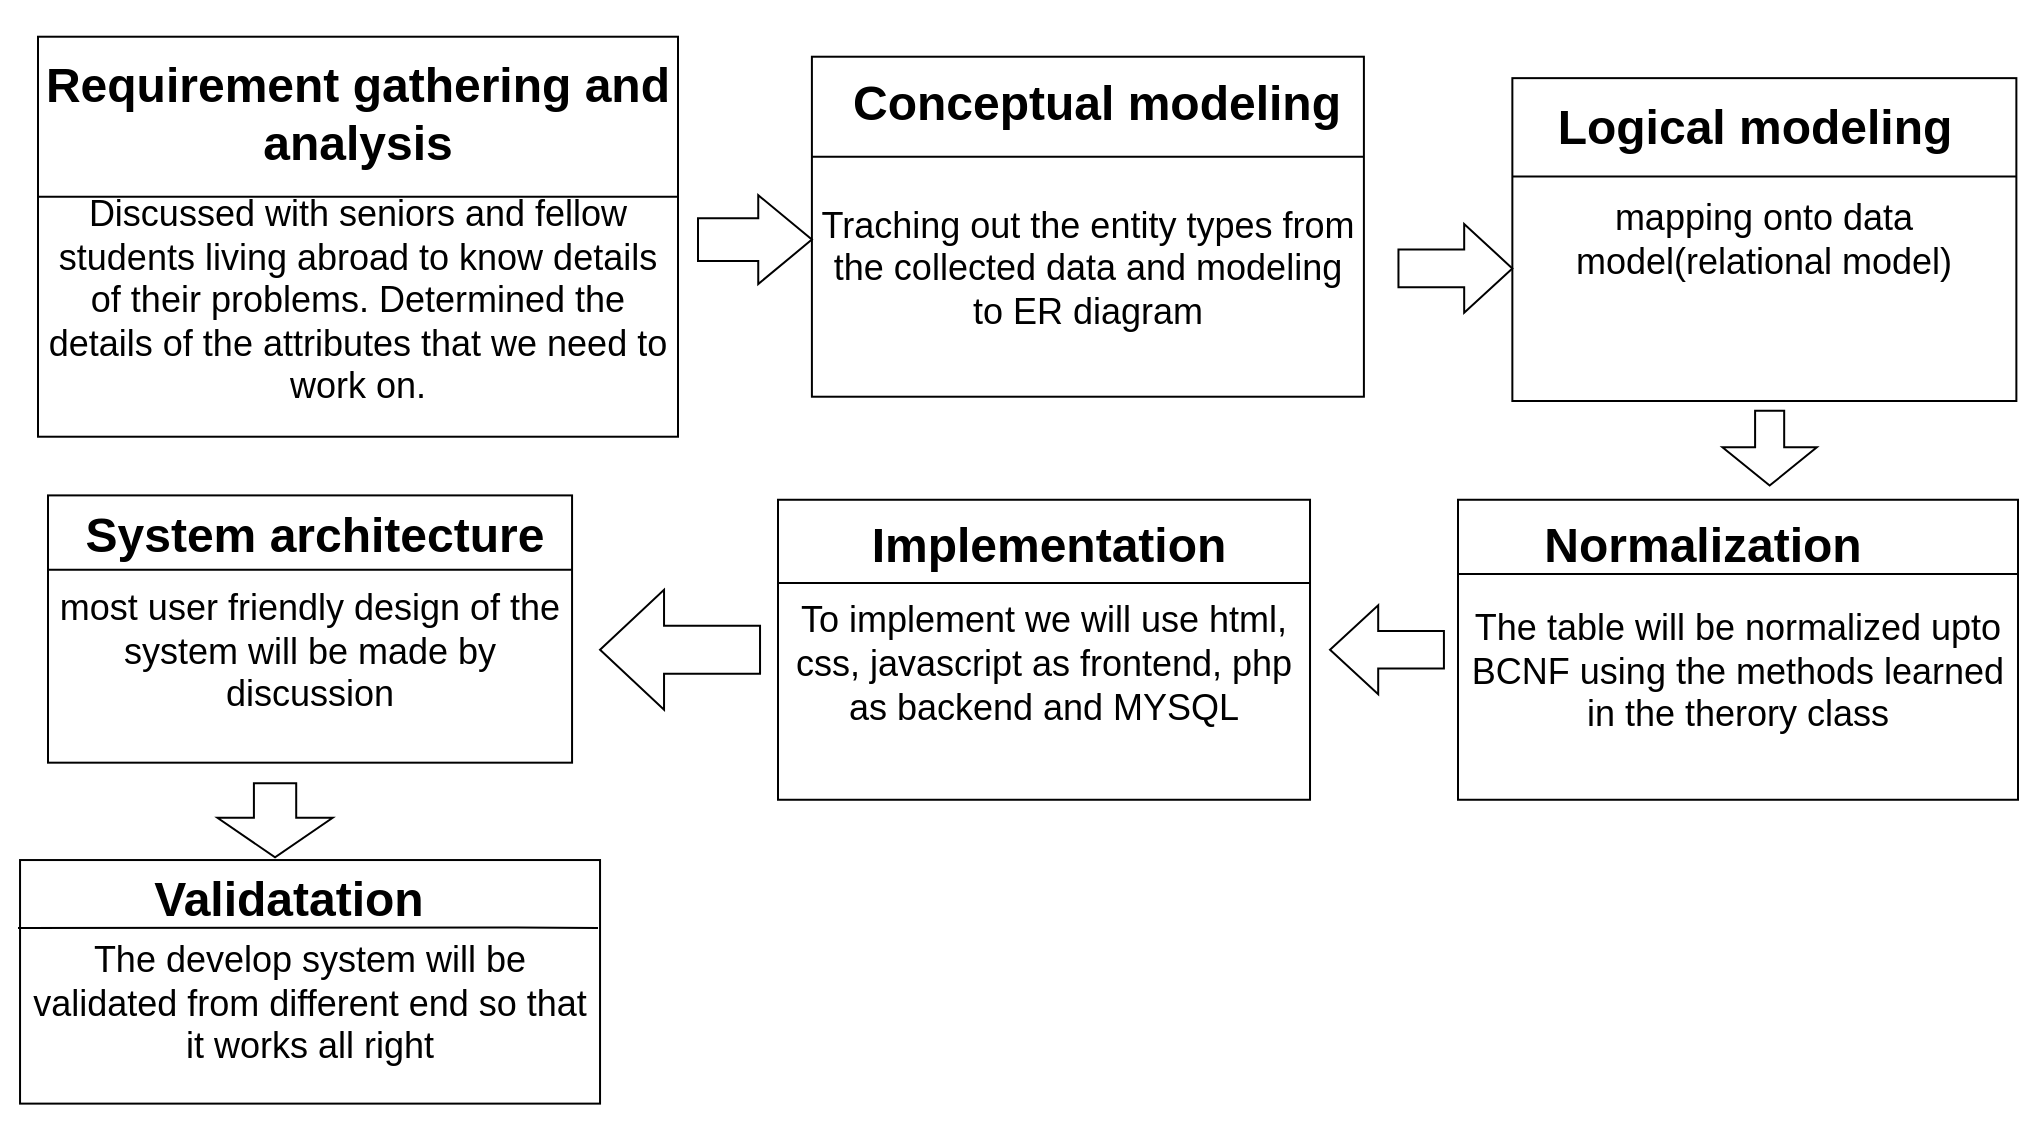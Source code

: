 <mxfile version="24.0.4" type="github">
  <diagram name="Page-1" id="ZJ4nyJmSBI3uHh0tWRiC">
    <mxGraphModel dx="1400" dy="1876" grid="1" gridSize="10" guides="1" tooltips="1" connect="1" arrows="1" fold="1" page="1" pageScale="1" pageWidth="827" pageHeight="1169" math="0" shadow="0">
      <root>
        <mxCell id="0" />
        <mxCell id="1" parent="0" />
        <mxCell id="kS7vvQKpDakuqRV2x25h-43" value="" style="group" vertex="1" connectable="0" parent="1">
          <mxGeometry x="466.95" y="-33.64" width="285.86" height="197.14" as="geometry" />
        </mxCell>
        <mxCell id="kS7vvQKpDakuqRV2x25h-44" value="" style="group" vertex="1" connectable="0" parent="kS7vvQKpDakuqRV2x25h-43">
          <mxGeometry width="285.86" height="197.14" as="geometry" />
        </mxCell>
        <mxCell id="kS7vvQKpDakuqRV2x25h-45" value="&lt;div&gt;&lt;font style=&quot;font-size: 18px;&quot; data-font-src=&quot;https://fonts.googleapis.com/css?family=arial&quot; face=&quot;arial&quot;&gt;&lt;br&gt;&lt;/font&gt;&lt;/div&gt;&lt;font style=&quot;font-size: 18px;&quot; data-font-src=&quot;https://fonts.googleapis.com/css?family=arial&quot; face=&quot;arial&quot;&gt;&lt;div&gt;&lt;font style=&quot;font-size: 18px;&quot; data-font-src=&quot;https://fonts.googleapis.com/css?family=arial&quot; face=&quot;arial&quot;&gt;&lt;br&gt;&lt;/font&gt;&lt;/div&gt;Traching out the entity types from the collected data and modeling to ER diagram&lt;/font&gt;" style="whiteSpace=wrap;html=1;" vertex="1" parent="kS7vvQKpDakuqRV2x25h-44">
          <mxGeometry y="10" width="276" height="170" as="geometry" />
        </mxCell>
        <mxCell id="kS7vvQKpDakuqRV2x25h-46" value="&lt;font style=&quot;font-size: 24px;&quot; face=&quot;arial&quot;&gt;&lt;b&gt;Conceptual modeling&lt;/b&gt;&lt;/font&gt;" style="text;strokeColor=none;align=center;fillColor=none;html=1;verticalAlign=middle;whiteSpace=wrap;rounded=0;" vertex="1" parent="kS7vvQKpDakuqRV2x25h-44">
          <mxGeometry x="12.427" y="16.999" width="261.01" height="32.754" as="geometry" />
        </mxCell>
        <mxCell id="kS7vvQKpDakuqRV2x25h-47" value="" style="endArrow=none;html=1;rounded=0;exitX=1;exitY=0.5;exitDx=0;exitDy=0;entryX=0;entryY=0.5;entryDx=0;entryDy=0;" edge="1" parent="kS7vvQKpDakuqRV2x25h-44">
          <mxGeometry width="50" height="50" relative="1" as="geometry">
            <mxPoint x="276" y="60.003" as="sourcePoint" />
            <mxPoint y="60.003" as="targetPoint" />
            <Array as="points">
              <mxPoint x="147.857" y="60.003" />
              <mxPoint x="70" y="60" />
            </Array>
          </mxGeometry>
        </mxCell>
        <mxCell id="kS7vvQKpDakuqRV2x25h-48" value="" style="group" vertex="1" connectable="0" parent="1">
          <mxGeometry x="817.18" y="-12.93" width="261.01" height="161.43" as="geometry" />
        </mxCell>
        <mxCell id="kS7vvQKpDakuqRV2x25h-49" value="&lt;div&gt;&lt;span style=&quot;font-size: 18px; font-family: arial; background-color: initial;&quot;&gt;mapping onto data model(relational model)&lt;/span&gt;&lt;br&gt;&lt;/div&gt;" style="whiteSpace=wrap;html=1;" vertex="1" parent="kS7vvQKpDakuqRV2x25h-48">
          <mxGeometry width="252.007" height="161.43" as="geometry" />
        </mxCell>
        <mxCell id="kS7vvQKpDakuqRV2x25h-50" value="&lt;font style=&quot;font-size: 24px;&quot; face=&quot;arial&quot;&gt;&lt;b&gt;Logical modeling&lt;/b&gt;&lt;/font&gt;" style="text;strokeColor=none;align=center;fillColor=none;html=1;verticalAlign=middle;whiteSpace=wrap;rounded=0;" vertex="1" parent="kS7vvQKpDakuqRV2x25h-48">
          <mxGeometry x="-9.003" y="8.189" width="261.01" height="32.754" as="geometry" />
        </mxCell>
        <mxCell id="kS7vvQKpDakuqRV2x25h-51" value="" style="endArrow=none;html=1;rounded=0;exitX=1;exitY=0.5;exitDx=0;exitDy=0;entryX=0;entryY=0.5;entryDx=0;entryDy=0;" edge="1" parent="kS7vvQKpDakuqRV2x25h-48">
          <mxGeometry width="50" height="50" relative="1" as="geometry">
            <mxPoint x="252.007" y="49.134" as="sourcePoint" />
            <mxPoint y="49.134" as="targetPoint" />
            <Array as="points">
              <mxPoint x="135.004" y="49.134" />
            </Array>
          </mxGeometry>
        </mxCell>
        <mxCell id="kS7vvQKpDakuqRV2x25h-52" value="" style="group" vertex="1" connectable="0" parent="1">
          <mxGeometry x="450" y="197.88" width="266.01" height="150" as="geometry" />
        </mxCell>
        <mxCell id="kS7vvQKpDakuqRV2x25h-53" value="&lt;div&gt;&lt;br&gt;&lt;/div&gt;&lt;div&gt;&lt;font face=&quot;arial&quot;&gt;&lt;span style=&quot;font-size: 18px;&quot;&gt;To implement we will use html, css, javascript as frontend, php as backend and MYSQL&lt;/span&gt;&lt;/font&gt;&lt;/div&gt;" style="whiteSpace=wrap;html=1;" vertex="1" parent="kS7vvQKpDakuqRV2x25h-52">
          <mxGeometry width="266.01" height="150" as="geometry" />
        </mxCell>
        <mxCell id="kS7vvQKpDakuqRV2x25h-54" value="" style="endArrow=none;html=1;rounded=0;exitX=1;exitY=0.5;exitDx=0;exitDy=0;" edge="1" parent="kS7vvQKpDakuqRV2x25h-52">
          <mxGeometry width="50" height="50" relative="1" as="geometry">
            <mxPoint x="266" y="41.669" as="sourcePoint" />
            <mxPoint y="41.667" as="targetPoint" />
            <Array as="points">
              <mxPoint x="137.857" y="41.669" />
            </Array>
          </mxGeometry>
        </mxCell>
        <mxCell id="kS7vvQKpDakuqRV2x25h-55" value="&lt;font face=&quot;arial&quot;&gt;&lt;span style=&quot;font-size: 24px;&quot;&gt;&lt;b&gt;Implementation&lt;/b&gt;&lt;/span&gt;&lt;/font&gt;" style="text;strokeColor=none;align=center;fillColor=none;html=1;verticalAlign=middle;whiteSpace=wrap;rounded=0;" vertex="1" parent="kS7vvQKpDakuqRV2x25h-52">
          <mxGeometry x="4.997" y="8.333" width="261.01" height="28.833" as="geometry" />
        </mxCell>
        <mxCell id="kS7vvQKpDakuqRV2x25h-56" value="" style="group" vertex="1" connectable="0" parent="1">
          <mxGeometry x="85.0" y="195.7" width="262.03" height="133.64" as="geometry" />
        </mxCell>
        <mxCell id="kS7vvQKpDakuqRV2x25h-57" value="&lt;div&gt;&lt;font style=&quot;font-size: 18px;&quot; data-font-src=&quot;https://fonts.googleapis.com/css?family=arial&quot; face=&quot;arial&quot;&gt;&lt;br&gt;&lt;/font&gt;&lt;/div&gt;&lt;font style=&quot;font-size: 18px;&quot; data-font-src=&quot;https://fonts.googleapis.com/css?family=arial&quot; face=&quot;arial&quot;&gt;most user friendly design of the system will be made by discussion&lt;/font&gt;" style="whiteSpace=wrap;html=1;" vertex="1" parent="kS7vvQKpDakuqRV2x25h-56">
          <mxGeometry width="262.03" height="133.64" as="geometry" />
        </mxCell>
        <mxCell id="kS7vvQKpDakuqRV2x25h-58" value="" style="endArrow=none;html=1;rounded=0;exitX=1;exitY=0.5;exitDx=0;exitDy=0;" edge="1" parent="kS7vvQKpDakuqRV2x25h-56">
          <mxGeometry width="50" height="50" relative="1" as="geometry">
            <mxPoint x="262.02" y="37.124" as="sourcePoint" />
            <mxPoint y="37.122" as="targetPoint" />
            <Array as="points">
              <mxPoint x="135.795" y="37.124" />
            </Array>
          </mxGeometry>
        </mxCell>
        <mxCell id="kS7vvQKpDakuqRV2x25h-59" value="&lt;font face=&quot;arial&quot;&gt;&lt;span style=&quot;font-size: 24px;&quot;&gt;&lt;b&gt;System architecture&lt;/b&gt;&lt;/span&gt;&lt;/font&gt;" style="text;strokeColor=none;align=center;fillColor=none;html=1;verticalAlign=middle;whiteSpace=wrap;rounded=0;" vertex="1" parent="kS7vvQKpDakuqRV2x25h-56">
          <mxGeometry x="4.922" y="7.424" width="257.105" height="25.689" as="geometry" />
        </mxCell>
        <mxCell id="kS7vvQKpDakuqRV2x25h-60" value="" style="group" vertex="1" connectable="0" parent="1">
          <mxGeometry x="770" y="197.88" width="280" height="150" as="geometry" />
        </mxCell>
        <mxCell id="kS7vvQKpDakuqRV2x25h-61" value="&lt;div&gt;&lt;font style=&quot;font-size: 18px;&quot; data-font-src=&quot;https://fonts.googleapis.com/css?family=arial&quot; face=&quot;arial&quot;&gt;&lt;br&gt;&lt;/font&gt;&lt;/div&gt;&lt;font style=&quot;font-size: 18px;&quot; data-font-src=&quot;https://fonts.googleapis.com/css?family=arial&quot; face=&quot;arial&quot;&gt;The table will be normalized upto BCNF using the methods learned in the therory class&lt;/font&gt;" style="whiteSpace=wrap;html=1;" vertex="1" parent="kS7vvQKpDakuqRV2x25h-60">
          <mxGeometry x="20" width="280" height="150" as="geometry" />
        </mxCell>
        <mxCell id="kS7vvQKpDakuqRV2x25h-62" value="" style="endArrow=none;html=1;rounded=0;exitX=1;exitY=0.5;exitDx=0;exitDy=0;" edge="1" parent="kS7vvQKpDakuqRV2x25h-60">
          <mxGeometry width="50" height="50" relative="1" as="geometry">
            <mxPoint x="299.999" y="37.169" as="sourcePoint" />
            <mxPoint x="20.01" y="37.167" as="targetPoint" />
            <Array as="points">
              <mxPoint x="165.117" y="37.169" />
            </Array>
          </mxGeometry>
        </mxCell>
        <mxCell id="kS7vvQKpDakuqRV2x25h-63" value="&lt;font face=&quot;arial&quot;&gt;&lt;span style=&quot;font-size: 24px;&quot;&gt;&lt;b&gt;Normalization&lt;/b&gt;&lt;/span&gt;&lt;/font&gt;" style="text;strokeColor=none;align=center;fillColor=none;html=1;verticalAlign=middle;whiteSpace=wrap;rounded=0;" vertex="1" parent="kS7vvQKpDakuqRV2x25h-60">
          <mxGeometry x="5.26" y="8.333" width="274.737" height="28.833" as="geometry" />
        </mxCell>
        <mxCell id="kS7vvQKpDakuqRV2x25h-64" value="" style="group" vertex="1" connectable="0" parent="1">
          <mxGeometry x="71.02" y="378.02" width="290" height="132.86" as="geometry" />
        </mxCell>
        <mxCell id="kS7vvQKpDakuqRV2x25h-65" value="&lt;div&gt;&lt;font face=&quot;arial&quot;&gt;&lt;span style=&quot;font-size: 18px;&quot;&gt;&lt;br&gt;&lt;/span&gt;&lt;/font&gt;&lt;/div&gt;&lt;div&gt;&lt;font face=&quot;arial&quot;&gt;&lt;span style=&quot;font-size: 18px;&quot;&gt;The develop system will be validated from different end so that it works all right&lt;/span&gt;&lt;/font&gt;&lt;/div&gt;" style="whiteSpace=wrap;html=1;" vertex="1" parent="kS7vvQKpDakuqRV2x25h-64">
          <mxGeometry width="290" height="121.79" as="geometry" />
        </mxCell>
        <mxCell id="kS7vvQKpDakuqRV2x25h-66" value="&lt;font face=&quot;arial&quot;&gt;&lt;span style=&quot;font-size: 24px;&quot;&gt;&lt;b&gt;Validatation&lt;/b&gt;&lt;/span&gt;&lt;/font&gt;" style="text;strokeColor=none;align=center;fillColor=none;html=1;verticalAlign=middle;whiteSpace=wrap;rounded=0;" vertex="1" parent="kS7vvQKpDakuqRV2x25h-64">
          <mxGeometry x="-9.968" y="6.739" width="288.98" height="26.957" as="geometry" />
        </mxCell>
        <mxCell id="kS7vvQKpDakuqRV2x25h-67" value="" style="endArrow=none;html=1;rounded=0;" edge="1" parent="kS7vvQKpDakuqRV2x25h-64">
          <mxGeometry width="50" height="50" relative="1" as="geometry">
            <mxPoint x="288.98" y="33.98" as="sourcePoint" />
            <mxPoint x="-1.02" y="33.98" as="targetPoint" />
            <Array as="points">
              <mxPoint x="248.451" y="33.698" />
            </Array>
          </mxGeometry>
        </mxCell>
        <mxCell id="kS7vvQKpDakuqRV2x25h-69" value="" style="shape=singleArrow;whiteSpace=wrap;html=1;arrowWidth=0.48;arrowSize=0.471;" vertex="1" parent="1">
          <mxGeometry x="410" y="45.59" width="56.95" height="44.41" as="geometry" />
        </mxCell>
        <mxCell id="kS7vvQKpDakuqRV2x25h-70" value="" style="shape=singleArrow;whiteSpace=wrap;html=1;arrowWidth=0.4;arrowSize=0.4;rotation=-180;" vertex="1" parent="1">
          <mxGeometry x="361.02" y="242.88" width="80" height="60" as="geometry" />
        </mxCell>
        <mxCell id="kS7vvQKpDakuqRV2x25h-72" value="" style="shape=singleArrow;whiteSpace=wrap;html=1;arrowWidth=0.308;arrowSize=0.512;rotation=90;" vertex="1" parent="1">
          <mxGeometry x="927.14" y="148.5" width="37.36" height="47.2" as="geometry" />
        </mxCell>
        <mxCell id="kS7vvQKpDakuqRV2x25h-73" value="" style="shape=singleArrow;whiteSpace=wrap;html=1;arrowWidth=0.367;arrowSize=0.534;rotation=90;" vertex="1" parent="1">
          <mxGeometry x="180" y="329.34" width="37.06" height="57.62" as="geometry" />
        </mxCell>
        <mxCell id="kS7vvQKpDakuqRV2x25h-102" value="" style="shape=singleArrow;whiteSpace=wrap;html=1;arrowWidth=0.424;arrowSize=0.423;" vertex="1" parent="1">
          <mxGeometry x="760.23" y="60" width="56.95" height="44.41" as="geometry" />
        </mxCell>
        <mxCell id="kS7vvQKpDakuqRV2x25h-79" value="&lt;div style=&quot;&quot;&gt;&lt;span style=&quot;font-size: 18px; font-family: arial; background-color: initial;&quot;&gt;&lt;br&gt;&lt;/span&gt;&lt;/div&gt;&lt;div style=&quot;&quot;&gt;&lt;span style=&quot;font-size: 18px; font-family: arial; background-color: initial;&quot;&gt;&lt;br&gt;&lt;/span&gt;&lt;/div&gt;&lt;div style=&quot;&quot;&gt;&lt;span style=&quot;font-size: 18px; font-family: arial; background-color: initial;&quot;&gt;&lt;br&gt;&lt;/span&gt;&lt;/div&gt;&lt;div style=&quot;&quot;&gt;&lt;span style=&quot;font-size: 18px; font-family: arial; background-color: initial;&quot;&gt;Discussed with seniors and fellow students living abroad to know details of their problems. Determined the details of the attributes that we need to work on.&lt;/span&gt;&lt;br&gt;&lt;/div&gt;" style="whiteSpace=wrap;html=1;" vertex="1" parent="1">
          <mxGeometry x="80" y="-33.64" width="320" height="200" as="geometry" />
        </mxCell>
        <mxCell id="kS7vvQKpDakuqRV2x25h-81" value="&lt;font style=&quot;font-size: 24px;&quot; data-font-src=&quot;https://fonts.googleapis.com/css?family=arial&quot; face=&quot;arial&quot;&gt;&lt;br style=&quot;&quot;&gt;&lt;span style=&quot;font-weight: 700;&quot;&gt;Requirement gathering and analysis&lt;/span&gt;&lt;/font&gt;" style="text;strokeColor=none;align=center;fillColor=none;html=1;verticalAlign=middle;whiteSpace=wrap;rounded=0;" vertex="1" parent="1">
          <mxGeometry x="80" y="-33.64" width="320" height="50" as="geometry" />
        </mxCell>
        <mxCell id="kS7vvQKpDakuqRV2x25h-80" value="" style="endArrow=none;html=1;rounded=0;exitX=1;exitY=0.5;exitDx=0;exitDy=0;" edge="1" parent="1">
          <mxGeometry width="50" height="50" relative="1" as="geometry">
            <mxPoint x="399.988" y="46.366" as="sourcePoint" />
            <mxPoint x="80" y="46.362" as="targetPoint" />
            <Array as="points" />
          </mxGeometry>
        </mxCell>
        <mxCell id="kS7vvQKpDakuqRV2x25h-104" value="" style="shape=singleArrow;whiteSpace=wrap;html=1;arrowWidth=0.424;arrowSize=0.423;rotation=-180;" vertex="1" parent="1">
          <mxGeometry x="726.01" y="250.68" width="56.95" height="44.41" as="geometry" />
        </mxCell>
      </root>
    </mxGraphModel>
  </diagram>
</mxfile>
